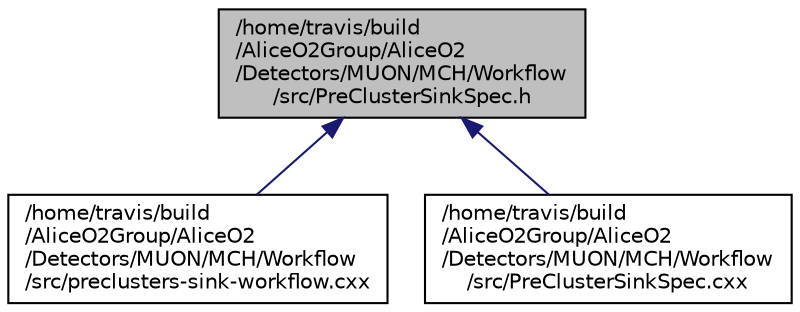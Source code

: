 digraph "/home/travis/build/AliceO2Group/AliceO2/Detectors/MUON/MCH/Workflow/src/PreClusterSinkSpec.h"
{
 // INTERACTIVE_SVG=YES
  bgcolor="transparent";
  edge [fontname="Helvetica",fontsize="10",labelfontname="Helvetica",labelfontsize="10"];
  node [fontname="Helvetica",fontsize="10",shape=record];
  Node130 [label="/home/travis/build\l/AliceO2Group/AliceO2\l/Detectors/MUON/MCH/Workflow\l/src/PreClusterSinkSpec.h",height=0.2,width=0.4,color="black", fillcolor="grey75", style="filled", fontcolor="black"];
  Node130 -> Node131 [dir="back",color="midnightblue",fontsize="10",style="solid",fontname="Helvetica"];
  Node131 [label="/home/travis/build\l/AliceO2Group/AliceO2\l/Detectors/MUON/MCH/Workflow\l/src/preclusters-sink-workflow.cxx",height=0.2,width=0.4,color="black",URL="$df/d49/preclusters-sink-workflow_8cxx.html",tooltip="This is an executable that dumps to a file on disk the preclusters received via DPL. "];
  Node130 -> Node132 [dir="back",color="midnightblue",fontsize="10",style="solid",fontname="Helvetica"];
  Node132 [label="/home/travis/build\l/AliceO2Group/AliceO2\l/Detectors/MUON/MCH/Workflow\l/src/PreClusterSinkSpec.cxx",height=0.2,width=0.4,color="black",URL="$d0/d5c/PreClusterSinkSpec_8cxx.html",tooltip="Implementation of a data processor to write preclusters. "];
}

